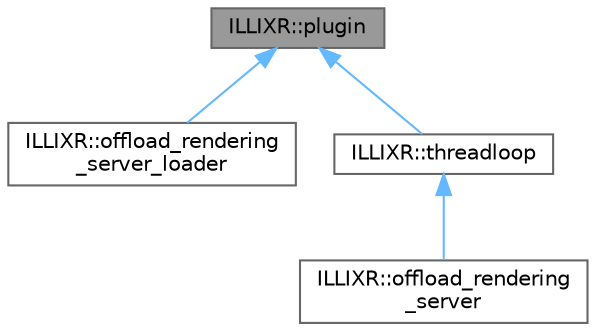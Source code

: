 digraph "ILLIXR::plugin"
{
 // LATEX_PDF_SIZE
  bgcolor="transparent";
  edge [fontname=Helvetica,fontsize=10,labelfontname=Helvetica,labelfontsize=10];
  node [fontname=Helvetica,fontsize=10,shape=box,height=0.2,width=0.4];
  Node1 [id="Node000001",label="ILLIXR::plugin",height=0.2,width=0.4,color="gray40", fillcolor="grey60", style="filled", fontcolor="black",tooltip="A dynamically-loadable plugin for Spindle."];
  Node1 -> Node2 [id="edge1_Node000001_Node000002",dir="back",color="steelblue1",style="solid",tooltip=" "];
  Node2 [id="Node000002",label="ILLIXR::offload_rendering\l_server_loader",height=0.2,width=0.4,color="gray40", fillcolor="white", style="filled",URL="$classILLIXR_1_1offload__rendering__server__loader.html",tooltip="Plugin loader for the offload rendering server."];
  Node1 -> Node3 [id="edge2_Node000001_Node000003",dir="back",color="steelblue1",style="solid",tooltip=" "];
  Node3 [id="Node000003",label="ILLIXR::threadloop",height=0.2,width=0.4,color="gray40", fillcolor="white", style="filled",URL="$classILLIXR_1_1threadloop.html",tooltip="A reusable threadloop for plugins."];
  Node3 -> Node4 [id="edge3_Node000003_Node000004",dir="back",color="steelblue1",style="solid",tooltip=" "];
  Node4 [id="Node000004",label="ILLIXR::offload_rendering\l_server",height=0.2,width=0.4,color="gray40", fillcolor="white", style="filled",URL="$classILLIXR_1_1offload__rendering__server.html",tooltip="Main server implementation for offload rendering."];
}
